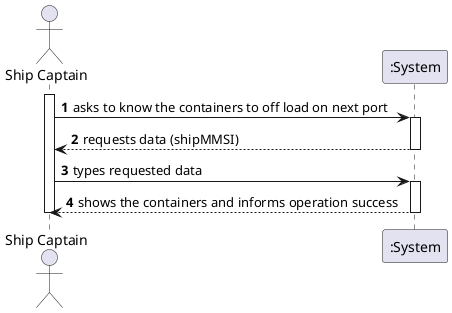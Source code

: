 @startuml
'https://plantuml.com/sequence-diagram

autonumber
actor "Ship Captain" as SC
activate SC

SC -> ":System": asks to know the containers to off load on next port
activate ":System"
":System" --> SC: requests data (shipMMSI)
deactivate ":System"

SC -> ":System": types requested data
activate ":System"
":System" --> SC : shows the containers and informs operation success
deactivate ":System"

deactivate SC
@enduml
